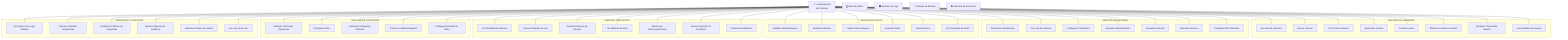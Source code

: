 graph TB
    %% Actor Principal
    ADMIN[👨‍💼 Administrador<br/>del Sistema]

    %% Servicios Externos
    DB[🗄️ Base de Datos]
    LOGS[📊 Sistema de Logs]
    BACKUP[💾 Sistema de Backup]
    MONITOR[📈 Sistema de Monitoreo]

    %% Casos de Uso del Administrador
    subgraph USER_MGMT[GESTIÓN DE USUARIOS]
        UC1[Ver Lista de Usuarios]
        UC2[Buscar Usuario]
        UC3[Ver Perfil de Usuario]
        UC4[Suspender Usuario]
        UC5[Activar Usuario]
        UC6[Eliminar Cuenta de Usuario]
        UC7[Resetear Contraseña Usuario]
        UC8[Ver Actividad del Usuario]
    end

    subgraph SYSTEM_MGMT[GESTIÓN DEL SISTEMA]
        UC9[Monitorear Rendimiento]
        UC10[Ver Logs del Sistema]
        UC11[Configurar Parámetros]
        UC12[Gestionar Mantenimiento]
        UC13[Actualizar Sistema]
        UC14[Reiniciar Servicios]
        UC15[Configurar APIs Externas]
    end

    subgraph DATA_MGMT[GESTIÓN DE DATOS]
        UC16[Realizar Backup Manual]
        UC17[Restaurar Backup]
        UC18[Limpiar Datos Antiguos]
        UC19[Exportar Datos]
        UC20[Importar Datos]
        UC21[Ver Integridad de Datos]
    end

    subgraph ANALYTICS[ANÁLISIS Y REPORTES]
        UC22[Ver Estadísticas Globales]
        UC23[Generar Reporte de Uso]
        UC24[Analizar Patrones de Usuario]
        UC25[Ver Métricas de APIs]
        UC26[Monitorear Recomendaciones]
        UC27[Generar Reporte de Feedback]
        UC28[Analizar Rendimiento]
    end

    subgraph CONTENT_MGMT[GESTIÓN DE CONTENIDO]
        UC29[Moderar Contenido Reportado]
        UC30[Configurar Filtros]
        UC31[Gestionar Categorías Globales]
        UC32[Revisar Feedback Negativo]
        UC33[Configurar Blacklist de URLs]
    end

    subgraph SECURITY[SEGURIDAD Y AUDITORÍA]
        UC34[Ver Intentos de Login Fallidos]
        UC35[Revisar Actividad Sospechosa]
        UC36[Configurar Políticas de Seguridad]
        UC37[Generar Reporte de Auditoría]
        UC38[Gestionar Tokens de Sesión]
        UC39[Ver Logs de Acceso]
    end

    %% Relaciones con casos de uso
    ADMIN --- UC1
    ADMIN --- UC2
    ADMIN --- UC3
    ADMIN --- UC4
    ADMIN --- UC5
    ADMIN --- UC6
    ADMIN --- UC7
    ADMIN --- UC8
    ADMIN --- UC9
    ADMIN --- UC10
    ADMIN --- UC11
    ADMIN --- UC12
    ADMIN --- UC13
    ADMIN --- UC14
    ADMIN --- UC15
    ADMIN --- UC16
    ADMIN --- UC17
    ADMIN --- UC18
    ADMIN --- UC19
    ADMIN --- UC20
    ADMIN --- UC21
    ADMIN --- UC22
    ADMIN --- UC23
    ADMIN --- UC24
    ADMIN --- UC25
    ADMIN --- UC26
    ADMIN --- UC27
    ADMIN --- UC28
    ADMIN --- UC29
    ADMIN --- UC30
    ADMIN --- UC31
    ADMIN --- UC32
    ADMIN --- UC33
    ADMIN --- UC34
    ADMIN --- UC35
    ADMIN --- UC36
    ADMIN --- UC37
    ADMIN --- UC38
    ADMIN --- UC39